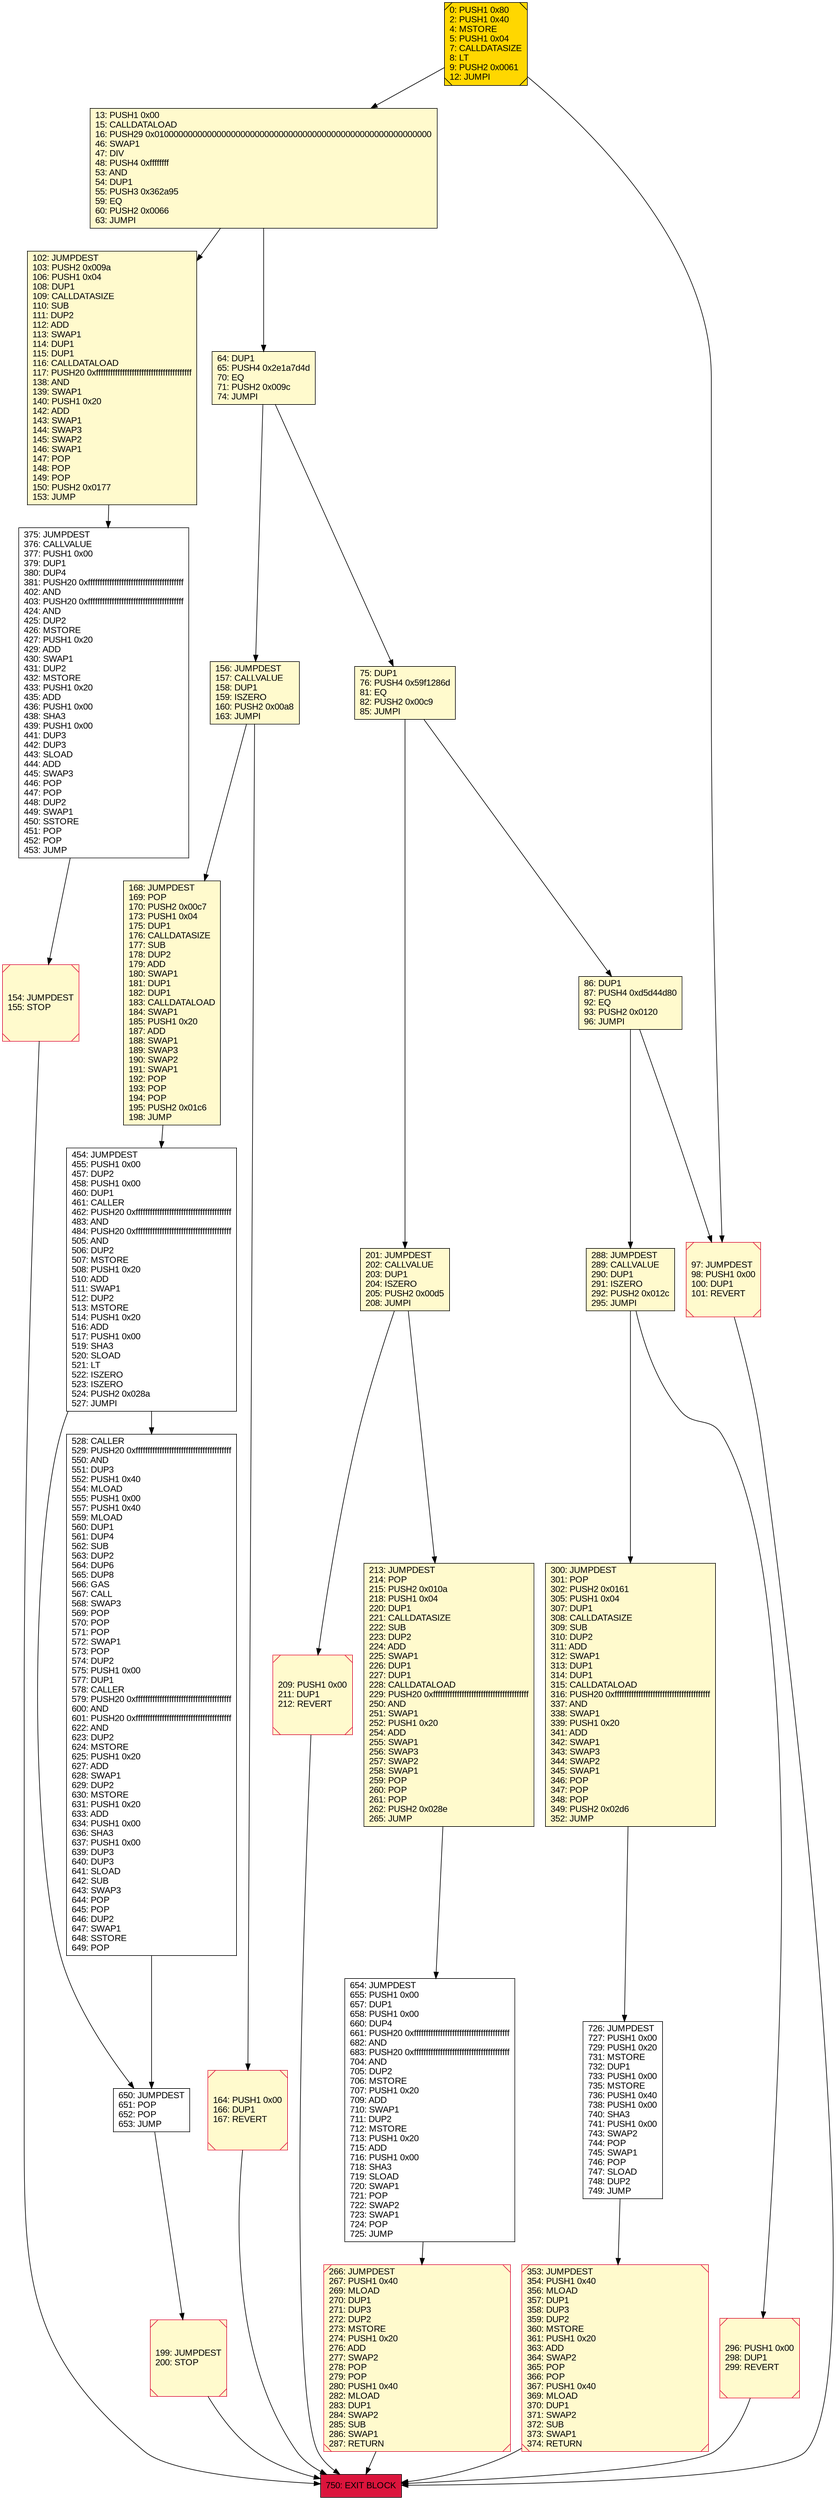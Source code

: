 digraph G {
bgcolor=transparent rankdir=UD;
node [shape=box style=filled color=black fillcolor=white fontname=arial fontcolor=black];
288 [label="288: JUMPDEST\l289: CALLVALUE\l290: DUP1\l291: ISZERO\l292: PUSH2 0x012c\l295: JUMPI\l" fillcolor=lemonchiffon ];
650 [label="650: JUMPDEST\l651: POP\l652: POP\l653: JUMP\l" ];
156 [label="156: JUMPDEST\l157: CALLVALUE\l158: DUP1\l159: ISZERO\l160: PUSH2 0x00a8\l163: JUMPI\l" fillcolor=lemonchiffon ];
86 [label="86: DUP1\l87: PUSH4 0xd5d44d80\l92: EQ\l93: PUSH2 0x0120\l96: JUMPI\l" fillcolor=lemonchiffon ];
164 [label="164: PUSH1 0x00\l166: DUP1\l167: REVERT\l" fillcolor=lemonchiffon shape=Msquare color=crimson ];
296 [label="296: PUSH1 0x00\l298: DUP1\l299: REVERT\l" fillcolor=lemonchiffon shape=Msquare color=crimson ];
300 [label="300: JUMPDEST\l301: POP\l302: PUSH2 0x0161\l305: PUSH1 0x04\l307: DUP1\l308: CALLDATASIZE\l309: SUB\l310: DUP2\l311: ADD\l312: SWAP1\l313: DUP1\l314: DUP1\l315: CALLDATALOAD\l316: PUSH20 0xffffffffffffffffffffffffffffffffffffffff\l337: AND\l338: SWAP1\l339: PUSH1 0x20\l341: ADD\l342: SWAP1\l343: SWAP3\l344: SWAP2\l345: SWAP1\l346: POP\l347: POP\l348: POP\l349: PUSH2 0x02d6\l352: JUMP\l" fillcolor=lemonchiffon ];
726 [label="726: JUMPDEST\l727: PUSH1 0x00\l729: PUSH1 0x20\l731: MSTORE\l732: DUP1\l733: PUSH1 0x00\l735: MSTORE\l736: PUSH1 0x40\l738: PUSH1 0x00\l740: SHA3\l741: PUSH1 0x00\l743: SWAP2\l744: POP\l745: SWAP1\l746: POP\l747: SLOAD\l748: DUP2\l749: JUMP\l" ];
154 [label="154: JUMPDEST\l155: STOP\l" fillcolor=lemonchiffon shape=Msquare color=crimson ];
353 [label="353: JUMPDEST\l354: PUSH1 0x40\l356: MLOAD\l357: DUP1\l358: DUP3\l359: DUP2\l360: MSTORE\l361: PUSH1 0x20\l363: ADD\l364: SWAP2\l365: POP\l366: POP\l367: PUSH1 0x40\l369: MLOAD\l370: DUP1\l371: SWAP2\l372: SUB\l373: SWAP1\l374: RETURN\l" fillcolor=lemonchiffon shape=Msquare color=crimson ];
199 [label="199: JUMPDEST\l200: STOP\l" fillcolor=lemonchiffon shape=Msquare color=crimson ];
13 [label="13: PUSH1 0x00\l15: CALLDATALOAD\l16: PUSH29 0x0100000000000000000000000000000000000000000000000000000000\l46: SWAP1\l47: DIV\l48: PUSH4 0xffffffff\l53: AND\l54: DUP1\l55: PUSH3 0x362a95\l59: EQ\l60: PUSH2 0x0066\l63: JUMPI\l" fillcolor=lemonchiffon ];
375 [label="375: JUMPDEST\l376: CALLVALUE\l377: PUSH1 0x00\l379: DUP1\l380: DUP4\l381: PUSH20 0xffffffffffffffffffffffffffffffffffffffff\l402: AND\l403: PUSH20 0xffffffffffffffffffffffffffffffffffffffff\l424: AND\l425: DUP2\l426: MSTORE\l427: PUSH1 0x20\l429: ADD\l430: SWAP1\l431: DUP2\l432: MSTORE\l433: PUSH1 0x20\l435: ADD\l436: PUSH1 0x00\l438: SHA3\l439: PUSH1 0x00\l441: DUP3\l442: DUP3\l443: SLOAD\l444: ADD\l445: SWAP3\l446: POP\l447: POP\l448: DUP2\l449: SWAP1\l450: SSTORE\l451: POP\l452: POP\l453: JUMP\l" ];
654 [label="654: JUMPDEST\l655: PUSH1 0x00\l657: DUP1\l658: PUSH1 0x00\l660: DUP4\l661: PUSH20 0xffffffffffffffffffffffffffffffffffffffff\l682: AND\l683: PUSH20 0xffffffffffffffffffffffffffffffffffffffff\l704: AND\l705: DUP2\l706: MSTORE\l707: PUSH1 0x20\l709: ADD\l710: SWAP1\l711: DUP2\l712: MSTORE\l713: PUSH1 0x20\l715: ADD\l716: PUSH1 0x00\l718: SHA3\l719: SLOAD\l720: SWAP1\l721: POP\l722: SWAP2\l723: SWAP1\l724: POP\l725: JUMP\l" ];
168 [label="168: JUMPDEST\l169: POP\l170: PUSH2 0x00c7\l173: PUSH1 0x04\l175: DUP1\l176: CALLDATASIZE\l177: SUB\l178: DUP2\l179: ADD\l180: SWAP1\l181: DUP1\l182: DUP1\l183: CALLDATALOAD\l184: SWAP1\l185: PUSH1 0x20\l187: ADD\l188: SWAP1\l189: SWAP3\l190: SWAP2\l191: SWAP1\l192: POP\l193: POP\l194: POP\l195: PUSH2 0x01c6\l198: JUMP\l" fillcolor=lemonchiffon ];
102 [label="102: JUMPDEST\l103: PUSH2 0x009a\l106: PUSH1 0x04\l108: DUP1\l109: CALLDATASIZE\l110: SUB\l111: DUP2\l112: ADD\l113: SWAP1\l114: DUP1\l115: DUP1\l116: CALLDATALOAD\l117: PUSH20 0xffffffffffffffffffffffffffffffffffffffff\l138: AND\l139: SWAP1\l140: PUSH1 0x20\l142: ADD\l143: SWAP1\l144: SWAP3\l145: SWAP2\l146: SWAP1\l147: POP\l148: POP\l149: POP\l150: PUSH2 0x0177\l153: JUMP\l" fillcolor=lemonchiffon ];
97 [label="97: JUMPDEST\l98: PUSH1 0x00\l100: DUP1\l101: REVERT\l" fillcolor=lemonchiffon shape=Msquare color=crimson ];
0 [label="0: PUSH1 0x80\l2: PUSH1 0x40\l4: MSTORE\l5: PUSH1 0x04\l7: CALLDATASIZE\l8: LT\l9: PUSH2 0x0061\l12: JUMPI\l" fillcolor=lemonchiffon shape=Msquare fillcolor=gold ];
454 [label="454: JUMPDEST\l455: PUSH1 0x00\l457: DUP2\l458: PUSH1 0x00\l460: DUP1\l461: CALLER\l462: PUSH20 0xffffffffffffffffffffffffffffffffffffffff\l483: AND\l484: PUSH20 0xffffffffffffffffffffffffffffffffffffffff\l505: AND\l506: DUP2\l507: MSTORE\l508: PUSH1 0x20\l510: ADD\l511: SWAP1\l512: DUP2\l513: MSTORE\l514: PUSH1 0x20\l516: ADD\l517: PUSH1 0x00\l519: SHA3\l520: SLOAD\l521: LT\l522: ISZERO\l523: ISZERO\l524: PUSH2 0x028a\l527: JUMPI\l" ];
213 [label="213: JUMPDEST\l214: POP\l215: PUSH2 0x010a\l218: PUSH1 0x04\l220: DUP1\l221: CALLDATASIZE\l222: SUB\l223: DUP2\l224: ADD\l225: SWAP1\l226: DUP1\l227: DUP1\l228: CALLDATALOAD\l229: PUSH20 0xffffffffffffffffffffffffffffffffffffffff\l250: AND\l251: SWAP1\l252: PUSH1 0x20\l254: ADD\l255: SWAP1\l256: SWAP3\l257: SWAP2\l258: SWAP1\l259: POP\l260: POP\l261: POP\l262: PUSH2 0x028e\l265: JUMP\l" fillcolor=lemonchiffon ];
750 [label="750: EXIT BLOCK\l" fillcolor=crimson ];
201 [label="201: JUMPDEST\l202: CALLVALUE\l203: DUP1\l204: ISZERO\l205: PUSH2 0x00d5\l208: JUMPI\l" fillcolor=lemonchiffon ];
209 [label="209: PUSH1 0x00\l211: DUP1\l212: REVERT\l" fillcolor=lemonchiffon shape=Msquare color=crimson ];
528 [label="528: CALLER\l529: PUSH20 0xffffffffffffffffffffffffffffffffffffffff\l550: AND\l551: DUP3\l552: PUSH1 0x40\l554: MLOAD\l555: PUSH1 0x00\l557: PUSH1 0x40\l559: MLOAD\l560: DUP1\l561: DUP4\l562: SUB\l563: DUP2\l564: DUP6\l565: DUP8\l566: GAS\l567: CALL\l568: SWAP3\l569: POP\l570: POP\l571: POP\l572: SWAP1\l573: POP\l574: DUP2\l575: PUSH1 0x00\l577: DUP1\l578: CALLER\l579: PUSH20 0xffffffffffffffffffffffffffffffffffffffff\l600: AND\l601: PUSH20 0xffffffffffffffffffffffffffffffffffffffff\l622: AND\l623: DUP2\l624: MSTORE\l625: PUSH1 0x20\l627: ADD\l628: SWAP1\l629: DUP2\l630: MSTORE\l631: PUSH1 0x20\l633: ADD\l634: PUSH1 0x00\l636: SHA3\l637: PUSH1 0x00\l639: DUP3\l640: DUP3\l641: SLOAD\l642: SUB\l643: SWAP3\l644: POP\l645: POP\l646: DUP2\l647: SWAP1\l648: SSTORE\l649: POP\l" ];
75 [label="75: DUP1\l76: PUSH4 0x59f1286d\l81: EQ\l82: PUSH2 0x00c9\l85: JUMPI\l" fillcolor=lemonchiffon ];
266 [label="266: JUMPDEST\l267: PUSH1 0x40\l269: MLOAD\l270: DUP1\l271: DUP3\l272: DUP2\l273: MSTORE\l274: PUSH1 0x20\l276: ADD\l277: SWAP2\l278: POP\l279: POP\l280: PUSH1 0x40\l282: MLOAD\l283: DUP1\l284: SWAP2\l285: SUB\l286: SWAP1\l287: RETURN\l" fillcolor=lemonchiffon shape=Msquare color=crimson ];
64 [label="64: DUP1\l65: PUSH4 0x2e1a7d4d\l70: EQ\l71: PUSH2 0x009c\l74: JUMPI\l" fillcolor=lemonchiffon ];
201 -> 209;
300 -> 726;
0 -> 97;
86 -> 288;
75 -> 201;
156 -> 164;
64 -> 75;
288 -> 296;
97 -> 750;
288 -> 300;
650 -> 199;
375 -> 154;
266 -> 750;
454 -> 528;
156 -> 168;
201 -> 213;
209 -> 750;
726 -> 353;
154 -> 750;
654 -> 266;
86 -> 97;
296 -> 750;
13 -> 64;
454 -> 650;
164 -> 750;
0 -> 13;
528 -> 650;
13 -> 102;
168 -> 454;
213 -> 654;
75 -> 86;
102 -> 375;
353 -> 750;
199 -> 750;
64 -> 156;
}